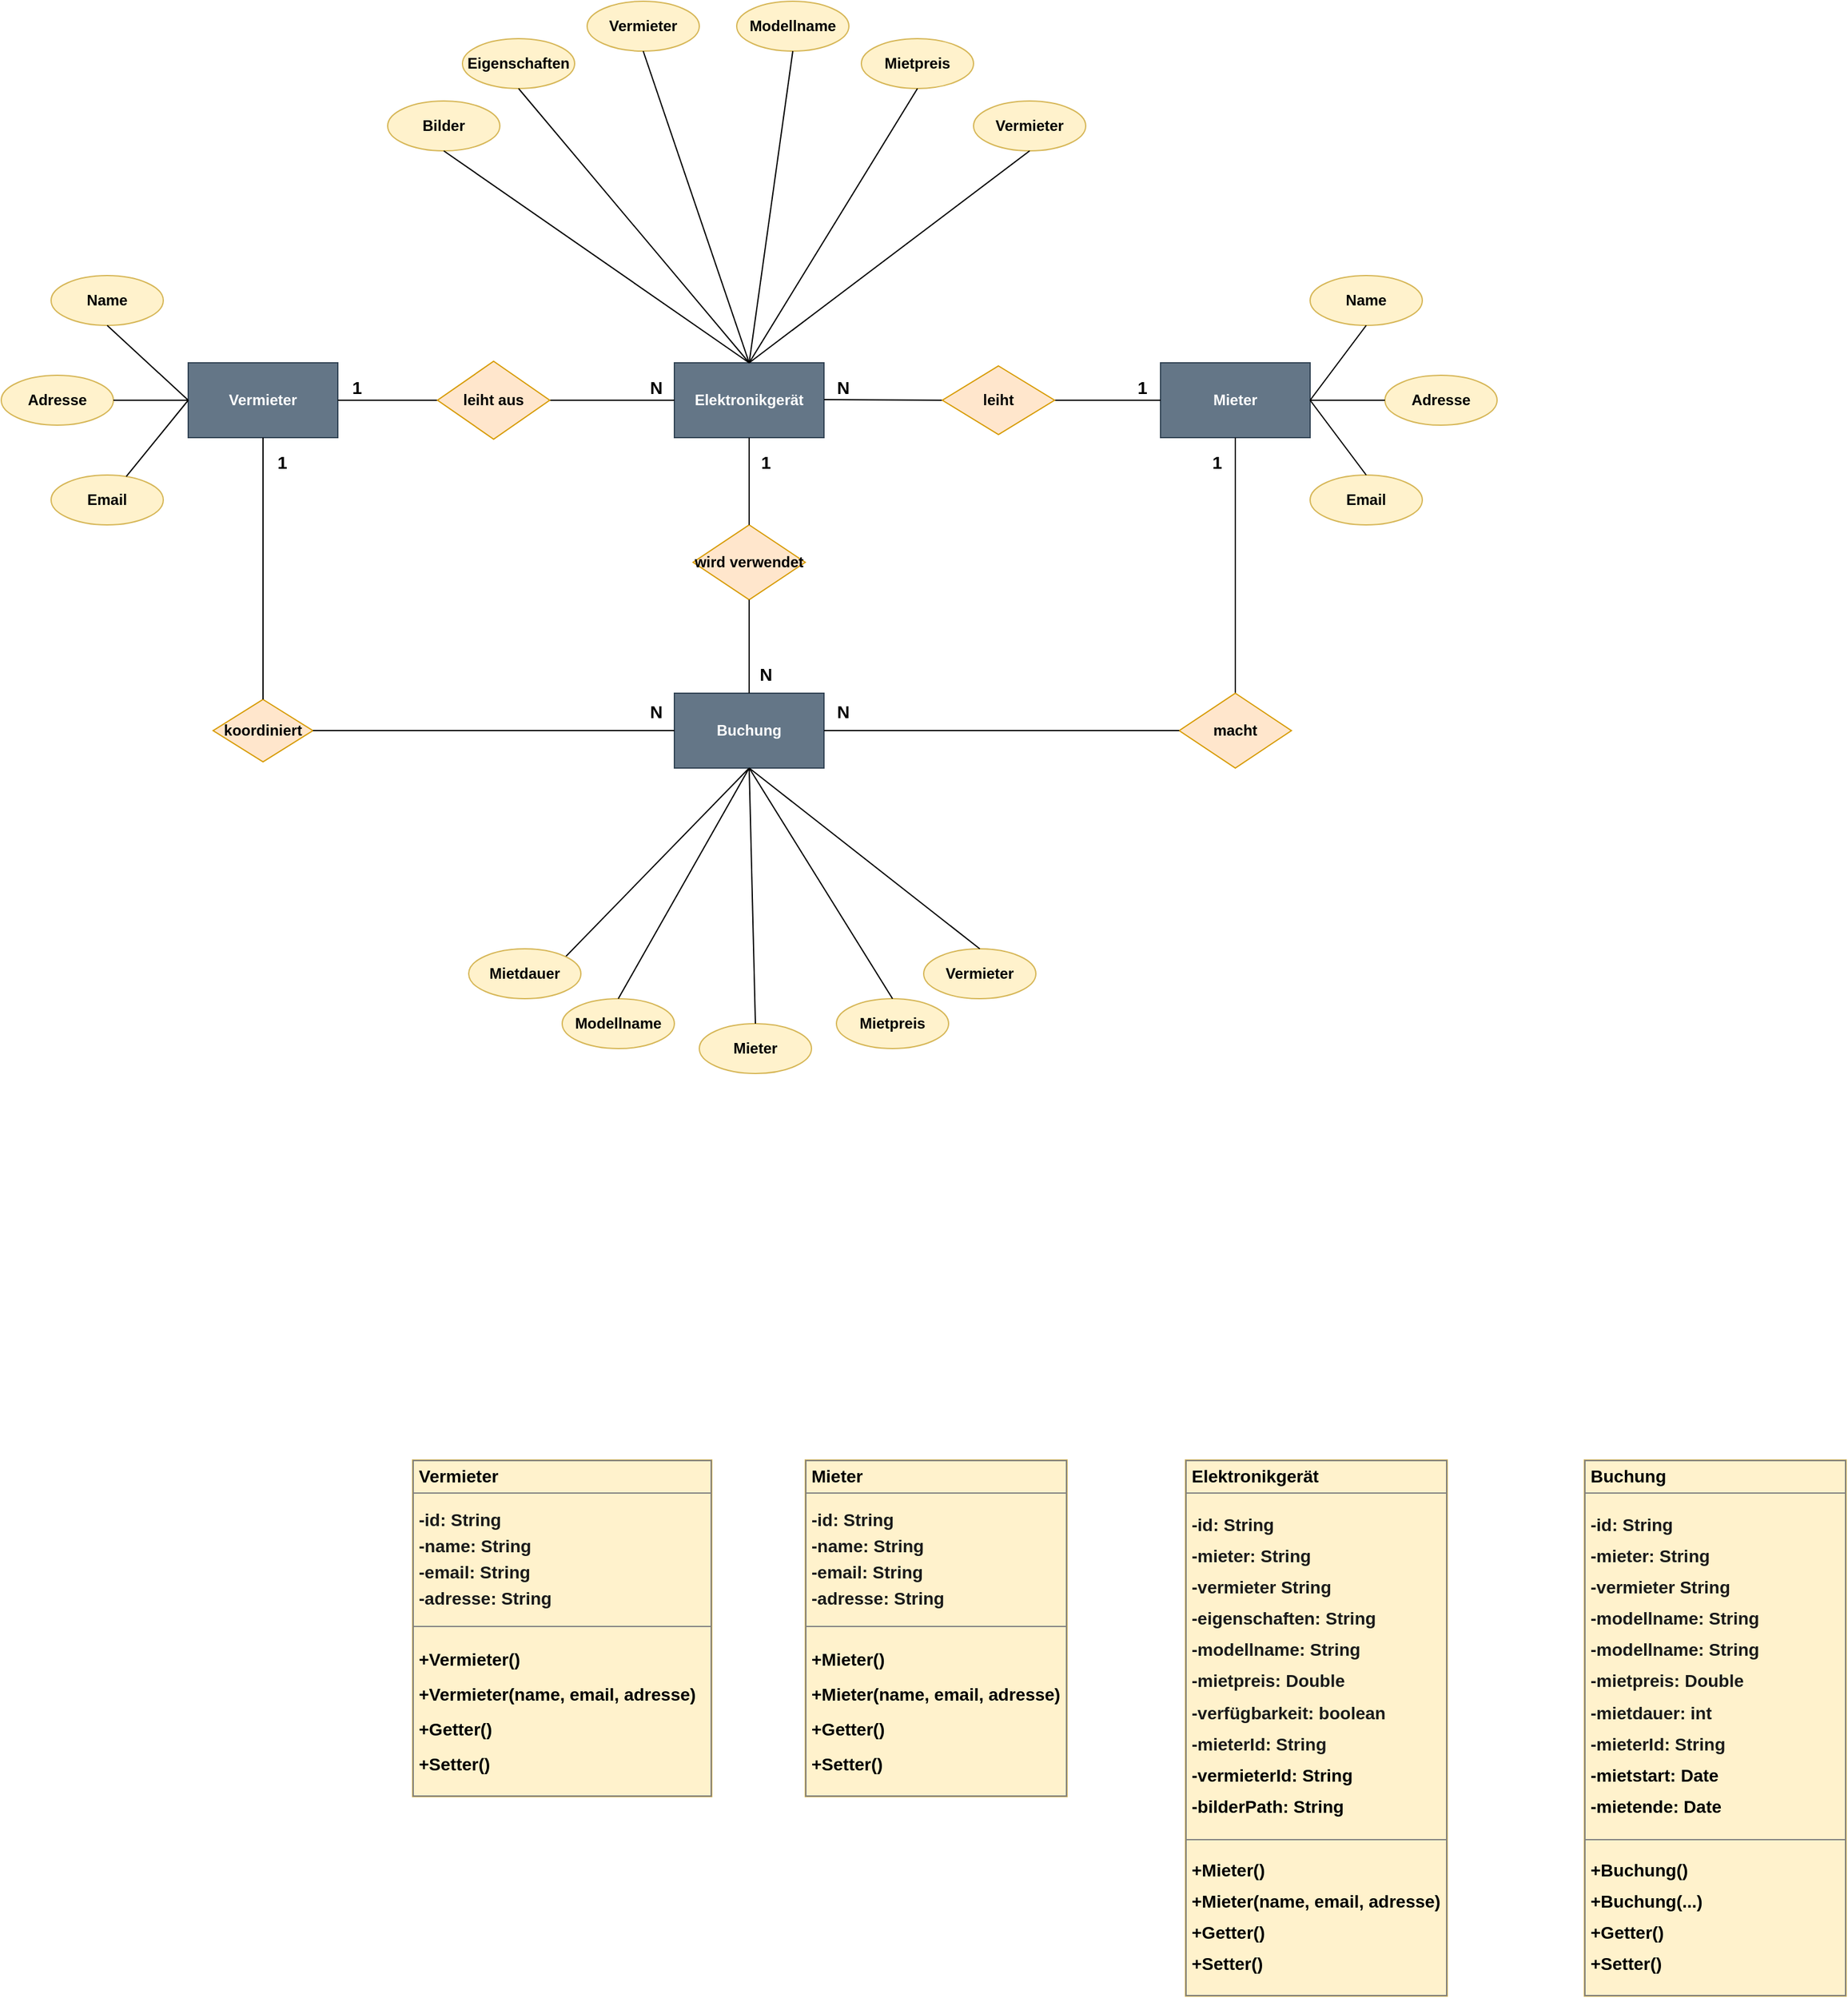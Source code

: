 <mxfile version="24.2.5" type="github">
  <diagram name="Seite-1" id="sf7AtgLrdprSRRGnxpYT">
    <mxGraphModel dx="2856" dy="878" grid="1" gridSize="10" guides="1" tooltips="1" connect="1" arrows="1" fold="1" page="1" pageScale="1" pageWidth="1169" pageHeight="827" background="#ffffff" math="0" shadow="0">
      <root>
        <mxCell id="0" />
        <mxCell id="1" parent="0" />
        <mxCell id="HqAzUA0z8fRsG4E1p8cJ-1" value="&lt;b&gt;Vermieter&lt;/b&gt;" style="rounded=0;whiteSpace=wrap;html=1;fillColor=#647687;strokeColor=#314354;fontColor=#ffffff;" parent="1" vertex="1">
          <mxGeometry x="-50" y="320" width="120" height="60" as="geometry" />
        </mxCell>
        <mxCell id="HqAzUA0z8fRsG4E1p8cJ-2" value="&lt;b&gt;Mieter&lt;/b&gt;" style="rounded=0;whiteSpace=wrap;html=1;fillColor=#647687;fontColor=#ffffff;strokeColor=#314354;" parent="1" vertex="1">
          <mxGeometry x="730" y="320" width="120" height="60" as="geometry" />
        </mxCell>
        <mxCell id="HqAzUA0z8fRsG4E1p8cJ-3" value="&lt;b&gt;Elektronikgerät&lt;/b&gt;" style="rounded=0;whiteSpace=wrap;html=1;fillColor=#647687;fontColor=#ffffff;strokeColor=#314354;" parent="1" vertex="1">
          <mxGeometry x="340" y="320" width="120" height="60" as="geometry" />
        </mxCell>
        <mxCell id="HqAzUA0z8fRsG4E1p8cJ-5" value="" style="endArrow=none;html=1;rounded=0;exitX=1;exitY=0.5;exitDx=0;exitDy=0;entryX=0;entryY=0.5;entryDx=0;entryDy=0;entryPerimeter=0;" parent="1" source="HqAzUA0z8fRsG4E1p8cJ-7" target="HqAzUA0z8fRsG4E1p8cJ-3" edge="1">
          <mxGeometry width="50" height="50" relative="1" as="geometry">
            <mxPoint x="350" y="400" as="sourcePoint" />
            <mxPoint x="400" y="350" as="targetPoint" />
          </mxGeometry>
        </mxCell>
        <mxCell id="HqAzUA0z8fRsG4E1p8cJ-6" value="" style="endArrow=none;html=1;rounded=0;exitX=1;exitY=0.5;exitDx=0;exitDy=0;entryX=0;entryY=0.5;entryDx=0;entryDy=0;" parent="1" source="HqAzUA0z8fRsG4E1p8cJ-9" target="HqAzUA0z8fRsG4E1p8cJ-2" edge="1">
          <mxGeometry width="50" height="50" relative="1" as="geometry">
            <mxPoint x="460" y="349.5" as="sourcePoint" />
            <mxPoint x="640" y="349.5" as="targetPoint" />
          </mxGeometry>
        </mxCell>
        <mxCell id="HqAzUA0z8fRsG4E1p8cJ-8" value="" style="endArrow=none;html=1;rounded=0;exitX=1;exitY=0.5;exitDx=0;exitDy=0;entryX=0;entryY=0.5;entryDx=0;entryDy=0;entryPerimeter=0;" parent="1" source="HqAzUA0z8fRsG4E1p8cJ-1" target="HqAzUA0z8fRsG4E1p8cJ-7" edge="1">
          <mxGeometry width="50" height="50" relative="1" as="geometry">
            <mxPoint x="160" y="350" as="sourcePoint" />
            <mxPoint x="340" y="350" as="targetPoint" />
          </mxGeometry>
        </mxCell>
        <mxCell id="HqAzUA0z8fRsG4E1p8cJ-7" value="&lt;b&gt;leiht aus&lt;/b&gt;" style="rhombus;whiteSpace=wrap;html=1;fillColor=#ffe6cc;strokeColor=#d79b00;" parent="1" vertex="1">
          <mxGeometry x="150" y="318.75" width="90" height="62.5" as="geometry" />
        </mxCell>
        <mxCell id="HqAzUA0z8fRsG4E1p8cJ-10" value="" style="endArrow=none;html=1;rounded=0;exitX=1;exitY=0.5;exitDx=0;exitDy=0;entryX=0;entryY=0.5;entryDx=0;entryDy=0;entryPerimeter=0;" parent="1" target="HqAzUA0z8fRsG4E1p8cJ-9" edge="1">
          <mxGeometry width="50" height="50" relative="1" as="geometry">
            <mxPoint x="460" y="349.5" as="sourcePoint" />
            <mxPoint x="640" y="349.5" as="targetPoint" />
          </mxGeometry>
        </mxCell>
        <mxCell id="HqAzUA0z8fRsG4E1p8cJ-9" value="&lt;b&gt;leiht&lt;/b&gt;" style="rhombus;whiteSpace=wrap;html=1;fillColor=#ffe6cc;strokeColor=#d79b00;" parent="1" vertex="1">
          <mxGeometry x="555" y="322.5" width="90" height="55" as="geometry" />
        </mxCell>
        <mxCell id="HqAzUA0z8fRsG4E1p8cJ-11" value="&lt;b&gt;Adresse&lt;/b&gt;" style="ellipse;whiteSpace=wrap;html=1;fillColor=#fff2cc;strokeColor=#d6b656;" parent="1" vertex="1">
          <mxGeometry x="-200" y="330" width="90" height="40" as="geometry" />
        </mxCell>
        <mxCell id="HqAzUA0z8fRsG4E1p8cJ-12" value="&lt;b&gt;Name&lt;/b&gt;" style="ellipse;whiteSpace=wrap;html=1;fillColor=#fff2cc;strokeColor=#d6b656;" parent="1" vertex="1">
          <mxGeometry x="-160" y="250" width="90" height="40" as="geometry" />
        </mxCell>
        <mxCell id="HqAzUA0z8fRsG4E1p8cJ-13" value="&lt;b&gt;Email&lt;/b&gt;" style="ellipse;whiteSpace=wrap;html=1;fillColor=#fff2cc;strokeColor=#d6b656;" parent="1" vertex="1">
          <mxGeometry x="-160" y="410" width="90" height="40" as="geometry" />
        </mxCell>
        <mxCell id="HqAzUA0z8fRsG4E1p8cJ-14" value="" style="endArrow=none;html=1;rounded=0;exitX=0.5;exitY=1;exitDx=0;exitDy=0;entryX=0;entryY=0.5;entryDx=0;entryDy=0;" parent="1" source="HqAzUA0z8fRsG4E1p8cJ-12" target="HqAzUA0z8fRsG4E1p8cJ-1" edge="1">
          <mxGeometry width="50" height="50" relative="1" as="geometry">
            <mxPoint x="-70" y="280" as="sourcePoint" />
            <mxPoint x="20" y="280" as="targetPoint" />
          </mxGeometry>
        </mxCell>
        <mxCell id="HqAzUA0z8fRsG4E1p8cJ-16" value="" style="endArrow=none;html=1;rounded=0;exitX=0;exitY=0.5;exitDx=0;exitDy=0;entryX=1;entryY=0.5;entryDx=0;entryDy=0;" parent="1" source="HqAzUA0z8fRsG4E1p8cJ-1" target="HqAzUA0z8fRsG4E1p8cJ-11" edge="1">
          <mxGeometry width="50" height="50" relative="1" as="geometry">
            <mxPoint x="-100" y="300" as="sourcePoint" />
            <mxPoint x="-40" y="360" as="targetPoint" />
          </mxGeometry>
        </mxCell>
        <mxCell id="HqAzUA0z8fRsG4E1p8cJ-17" value="" style="endArrow=none;html=1;rounded=0;exitX=0;exitY=0.5;exitDx=0;exitDy=0;" parent="1" source="HqAzUA0z8fRsG4E1p8cJ-1" target="HqAzUA0z8fRsG4E1p8cJ-13" edge="1">
          <mxGeometry width="50" height="50" relative="1" as="geometry">
            <mxPoint x="-40" y="360" as="sourcePoint" />
            <mxPoint x="-100" y="360" as="targetPoint" />
          </mxGeometry>
        </mxCell>
        <mxCell id="HqAzUA0z8fRsG4E1p8cJ-18" value="&lt;b&gt;Mietpreis&lt;/b&gt;" style="ellipse;whiteSpace=wrap;html=1;fillColor=#fff2cc;strokeColor=#d6b656;" parent="1" vertex="1">
          <mxGeometry x="490" y="60" width="90" height="40" as="geometry" />
        </mxCell>
        <mxCell id="HqAzUA0z8fRsG4E1p8cJ-19" value="" style="endArrow=none;html=1;rounded=0;exitX=0.5;exitY=0;exitDx=0;exitDy=0;entryX=0.5;entryY=1;entryDx=0;entryDy=0;" parent="1" source="HqAzUA0z8fRsG4E1p8cJ-3" target="HqAzUA0z8fRsG4E1p8cJ-18" edge="1">
          <mxGeometry width="50" height="50" relative="1" as="geometry">
            <mxPoint x="444" y="220" as="sourcePoint" />
            <mxPoint x="384" y="220" as="targetPoint" />
          </mxGeometry>
        </mxCell>
        <mxCell id="HqAzUA0z8fRsG4E1p8cJ-20" value="" style="endArrow=none;html=1;rounded=0;exitX=0.5;exitY=1;exitDx=0;exitDy=0;entryX=0.5;entryY=1;entryDx=0;entryDy=0;" parent="1" source="HqAzUA0z8fRsG4E1p8cJ-32" target="HqAzUA0z8fRsG4E1p8cJ-21" edge="1">
          <mxGeometry width="50" height="50" relative="1" as="geometry">
            <mxPoint x="470" y="280" as="sourcePoint" />
            <mxPoint x="530" y="130" as="targetPoint" />
          </mxGeometry>
        </mxCell>
        <mxCell id="HqAzUA0z8fRsG4E1p8cJ-21" value="&lt;b&gt;Mietdauer&lt;/b&gt;" style="ellipse;whiteSpace=wrap;html=1;fillColor=#fff2cc;strokeColor=#d6b656;" parent="1" vertex="1">
          <mxGeometry x="175" y="790" width="90" height="40" as="geometry" />
        </mxCell>
        <mxCell id="HqAzUA0z8fRsG4E1p8cJ-23" value="&lt;b&gt;Modellname&lt;/b&gt;" style="ellipse;whiteSpace=wrap;html=1;fillColor=#fff2cc;strokeColor=#d6b656;" parent="1" vertex="1">
          <mxGeometry x="390" y="30" width="90" height="40" as="geometry" />
        </mxCell>
        <mxCell id="HqAzUA0z8fRsG4E1p8cJ-24" value="&lt;b&gt;Vermieter&lt;/b&gt;" style="ellipse;whiteSpace=wrap;html=1;fillColor=#fff2cc;strokeColor=#d6b656;" parent="1" vertex="1">
          <mxGeometry x="270" y="30" width="90" height="40" as="geometry" />
        </mxCell>
        <mxCell id="HqAzUA0z8fRsG4E1p8cJ-25" value="&lt;b&gt;Vermieter&lt;/b&gt;" style="ellipse;whiteSpace=wrap;html=1;fillColor=#fff2cc;strokeColor=#d6b656;" parent="1" vertex="1">
          <mxGeometry x="580" y="110" width="90" height="40" as="geometry" />
        </mxCell>
        <mxCell id="HqAzUA0z8fRsG4E1p8cJ-26" value="" style="endArrow=none;html=1;rounded=0;entryX=0.5;entryY=1;entryDx=0;entryDy=0;exitX=0.5;exitY=0;exitDx=0;exitDy=0;" parent="1" source="HqAzUA0z8fRsG4E1p8cJ-3" target="HqAzUA0z8fRsG4E1p8cJ-23" edge="1">
          <mxGeometry width="50" height="50" relative="1" as="geometry">
            <mxPoint x="310" y="290" as="sourcePoint" />
            <mxPoint x="410" y="100" as="targetPoint" />
          </mxGeometry>
        </mxCell>
        <mxCell id="HqAzUA0z8fRsG4E1p8cJ-27" value="" style="endArrow=none;html=1;rounded=0;entryX=0.5;entryY=1;entryDx=0;entryDy=0;exitX=0.5;exitY=0;exitDx=0;exitDy=0;" parent="1" source="HqAzUA0z8fRsG4E1p8cJ-3" target="HqAzUA0z8fRsG4E1p8cJ-24" edge="1">
          <mxGeometry width="50" height="50" relative="1" as="geometry">
            <mxPoint x="410" y="330" as="sourcePoint" />
            <mxPoint x="320" y="130" as="targetPoint" />
          </mxGeometry>
        </mxCell>
        <mxCell id="HqAzUA0z8fRsG4E1p8cJ-28" value="" style="endArrow=none;html=1;rounded=0;exitX=0.5;exitY=0;exitDx=0;exitDy=0;entryX=0.5;entryY=1;entryDx=0;entryDy=0;" parent="1" source="HqAzUA0z8fRsG4E1p8cJ-3" target="HqAzUA0z8fRsG4E1p8cJ-25" edge="1">
          <mxGeometry width="50" height="50" relative="1" as="geometry">
            <mxPoint x="410" y="330" as="sourcePoint" />
            <mxPoint x="495" y="130" as="targetPoint" />
          </mxGeometry>
        </mxCell>
        <mxCell id="HqAzUA0z8fRsG4E1p8cJ-30" value="&lt;b&gt;Eigenschaften&lt;/b&gt;" style="ellipse;whiteSpace=wrap;html=1;fillColor=#fff2cc;strokeColor=#d6b656;" parent="1" vertex="1">
          <mxGeometry x="170" y="60" width="90" height="40" as="geometry" />
        </mxCell>
        <mxCell id="HqAzUA0z8fRsG4E1p8cJ-31" value="" style="endArrow=none;html=1;rounded=0;entryX=0.5;entryY=1;entryDx=0;entryDy=0;" parent="1" target="HqAzUA0z8fRsG4E1p8cJ-30" edge="1">
          <mxGeometry width="50" height="50" relative="1" as="geometry">
            <mxPoint x="400" y="320" as="sourcePoint" />
            <mxPoint x="255" y="130" as="targetPoint" />
          </mxGeometry>
        </mxCell>
        <mxCell id="HqAzUA0z8fRsG4E1p8cJ-32" value="&lt;b&gt;Buchung&lt;/b&gt;" style="rounded=0;whiteSpace=wrap;html=1;fillColor=#647687;strokeColor=#314354;fontColor=#ffffff;" parent="1" vertex="1">
          <mxGeometry x="340" y="585" width="120" height="60" as="geometry" />
        </mxCell>
        <mxCell id="HqAzUA0z8fRsG4E1p8cJ-33" value="&lt;b&gt;koordiniert&lt;/b&gt;" style="rhombus;whiteSpace=wrap;html=1;fillColor=#ffe6cc;strokeColor=#d79b00;" parent="1" vertex="1">
          <mxGeometry x="-30" y="590" width="80" height="50" as="geometry" />
        </mxCell>
        <mxCell id="HqAzUA0z8fRsG4E1p8cJ-34" value="&lt;b&gt;wird verwendet&lt;/b&gt;" style="rhombus;whiteSpace=wrap;html=1;fillColor=#ffe6cc;strokeColor=#d79b00;" parent="1" vertex="1">
          <mxGeometry x="355" y="450" width="90" height="60" as="geometry" />
        </mxCell>
        <mxCell id="HqAzUA0z8fRsG4E1p8cJ-35" value="" style="endArrow=none;html=1;rounded=0;entryX=0.5;entryY=1;entryDx=0;entryDy=0;exitX=0.5;exitY=0;exitDx=0;exitDy=0;" parent="1" source="HqAzUA0z8fRsG4E1p8cJ-34" target="HqAzUA0z8fRsG4E1p8cJ-3" edge="1">
          <mxGeometry width="50" height="50" relative="1" as="geometry">
            <mxPoint x="400" y="490" as="sourcePoint" />
            <mxPoint x="450" y="400" as="targetPoint" />
          </mxGeometry>
        </mxCell>
        <mxCell id="HqAzUA0z8fRsG4E1p8cJ-36" value="" style="endArrow=none;html=1;rounded=0;entryX=0.5;entryY=1;entryDx=0;entryDy=0;exitX=0.5;exitY=0;exitDx=0;exitDy=0;" parent="1" source="HqAzUA0z8fRsG4E1p8cJ-32" target="HqAzUA0z8fRsG4E1p8cJ-34" edge="1">
          <mxGeometry width="50" height="50" relative="1" as="geometry">
            <mxPoint x="399.5" y="580" as="sourcePoint" />
            <mxPoint x="399.5" y="500" as="targetPoint" />
          </mxGeometry>
        </mxCell>
        <mxCell id="HqAzUA0z8fRsG4E1p8cJ-37" value="" style="endArrow=none;html=1;rounded=0;entryX=0.5;entryY=1;entryDx=0;entryDy=0;exitX=0.5;exitY=0;exitDx=0;exitDy=0;" parent="1" source="HqAzUA0z8fRsG4E1p8cJ-33" target="HqAzUA0z8fRsG4E1p8cJ-1" edge="1">
          <mxGeometry width="50" height="50" relative="1" as="geometry">
            <mxPoint x="9.5" y="515" as="sourcePoint" />
            <mxPoint x="9.5" y="445" as="targetPoint" />
          </mxGeometry>
        </mxCell>
        <mxCell id="HqAzUA0z8fRsG4E1p8cJ-38" value="" style="endArrow=none;html=1;rounded=0;exitX=1;exitY=0.5;exitDx=0;exitDy=0;entryX=0;entryY=0.5;entryDx=0;entryDy=0;" parent="1" source="HqAzUA0z8fRsG4E1p8cJ-33" target="HqAzUA0z8fRsG4E1p8cJ-32" edge="1">
          <mxGeometry width="50" height="50" relative="1" as="geometry">
            <mxPoint x="90" y="614.5" as="sourcePoint" />
            <mxPoint x="180" y="615.5" as="targetPoint" />
          </mxGeometry>
        </mxCell>
        <mxCell id="HqAzUA0z8fRsG4E1p8cJ-39" value="" style="endArrow=none;html=1;rounded=0;entryX=0.5;entryY=1;entryDx=0;entryDy=0;exitX=0.5;exitY=0;exitDx=0;exitDy=0;" parent="1" source="HqAzUA0z8fRsG4E1p8cJ-40" target="HqAzUA0z8fRsG4E1p8cJ-2" edge="1">
          <mxGeometry width="50" height="50" relative="1" as="geometry">
            <mxPoint x="670" y="452.5" as="sourcePoint" />
            <mxPoint x="670" y="382.5" as="targetPoint" />
          </mxGeometry>
        </mxCell>
        <mxCell id="HqAzUA0z8fRsG4E1p8cJ-40" value="&lt;b&gt;macht&lt;/b&gt;" style="rhombus;whiteSpace=wrap;html=1;fillColor=#ffe6cc;strokeColor=#d79b00;" parent="1" vertex="1">
          <mxGeometry x="745" y="585" width="90" height="60" as="geometry" />
        </mxCell>
        <mxCell id="HqAzUA0z8fRsG4E1p8cJ-42" value="" style="endArrow=none;html=1;rounded=0;exitX=1;exitY=0.5;exitDx=0;exitDy=0;entryX=0;entryY=0.5;entryDx=0;entryDy=0;" parent="1" source="HqAzUA0z8fRsG4E1p8cJ-32" target="HqAzUA0z8fRsG4E1p8cJ-40" edge="1">
          <mxGeometry width="50" height="50" relative="1" as="geometry">
            <mxPoint x="60" y="625" as="sourcePoint" />
            <mxPoint x="350" y="625" as="targetPoint" />
          </mxGeometry>
        </mxCell>
        <mxCell id="HqAzUA0z8fRsG4E1p8cJ-43" value="&lt;b&gt;Bilder&lt;/b&gt;" style="ellipse;whiteSpace=wrap;html=1;fillColor=#fff2cc;strokeColor=#d6b656;" parent="1" vertex="1">
          <mxGeometry x="110" y="110" width="90" height="40" as="geometry" />
        </mxCell>
        <mxCell id="HqAzUA0z8fRsG4E1p8cJ-44" value="" style="endArrow=none;html=1;rounded=0;entryX=0.5;entryY=1;entryDx=0;entryDy=0;exitX=0.5;exitY=0;exitDx=0;exitDy=0;" parent="1" source="HqAzUA0z8fRsG4E1p8cJ-3" target="HqAzUA0z8fRsG4E1p8cJ-43" edge="1">
          <mxGeometry width="50" height="50" relative="1" as="geometry">
            <mxPoint x="410" y="330" as="sourcePoint" />
            <mxPoint x="195" y="130" as="targetPoint" />
          </mxGeometry>
        </mxCell>
        <mxCell id="HqAzUA0z8fRsG4E1p8cJ-45" value="&lt;b&gt;Mieter&lt;/b&gt;" style="ellipse;whiteSpace=wrap;html=1;fillColor=#fff2cc;strokeColor=#d6b656;" parent="1" vertex="1">
          <mxGeometry x="360" y="850" width="90" height="40" as="geometry" />
        </mxCell>
        <mxCell id="HqAzUA0z8fRsG4E1p8cJ-46" value="" style="endArrow=none;html=1;rounded=0;entryX=0.5;entryY=1;entryDx=0;entryDy=0;exitX=0.5;exitY=0;exitDx=0;exitDy=0;" parent="1" source="HqAzUA0z8fRsG4E1p8cJ-45" target="HqAzUA0z8fRsG4E1p8cJ-32" edge="1">
          <mxGeometry width="50" height="50" relative="1" as="geometry">
            <mxPoint x="438" y="930" as="sourcePoint" />
            <mxPoint x="413" y="690" as="targetPoint" />
          </mxGeometry>
        </mxCell>
        <mxCell id="HqAzUA0z8fRsG4E1p8cJ-47" value="&lt;b&gt;Vermieter&lt;/b&gt;" style="ellipse;whiteSpace=wrap;html=1;fillColor=#fff2cc;strokeColor=#d6b656;" parent="1" vertex="1">
          <mxGeometry x="540" y="790" width="90" height="40" as="geometry" />
        </mxCell>
        <mxCell id="HqAzUA0z8fRsG4E1p8cJ-48" value="" style="endArrow=none;html=1;rounded=0;entryX=0.5;entryY=1;entryDx=0;entryDy=0;exitX=0.5;exitY=0;exitDx=0;exitDy=0;" parent="1" source="HqAzUA0z8fRsG4E1p8cJ-47" target="HqAzUA0z8fRsG4E1p8cJ-32" edge="1">
          <mxGeometry width="50" height="50" relative="1" as="geometry">
            <mxPoint x="410" y="840" as="sourcePoint" />
            <mxPoint x="410" y="655" as="targetPoint" />
          </mxGeometry>
        </mxCell>
        <mxCell id="HqAzUA0z8fRsG4E1p8cJ-49" value="&lt;b&gt;Modellname&lt;/b&gt;" style="ellipse;whiteSpace=wrap;html=1;fillColor=#fff2cc;strokeColor=#d6b656;" parent="1" vertex="1">
          <mxGeometry x="250" y="830" width="90" height="40" as="geometry" />
        </mxCell>
        <mxCell id="HqAzUA0z8fRsG4E1p8cJ-50" value="" style="endArrow=none;html=1;rounded=0;entryX=0.5;entryY=1;entryDx=0;entryDy=0;exitX=0.5;exitY=0;exitDx=0;exitDy=0;" parent="1" source="HqAzUA0z8fRsG4E1p8cJ-49" target="HqAzUA0z8fRsG4E1p8cJ-32" edge="1">
          <mxGeometry width="50" height="50" relative="1" as="geometry">
            <mxPoint x="360" y="840" as="sourcePoint" />
            <mxPoint x="360" y="655" as="targetPoint" />
          </mxGeometry>
        </mxCell>
        <mxCell id="HqAzUA0z8fRsG4E1p8cJ-51" value="&lt;b&gt;Mietpreis&lt;/b&gt;" style="ellipse;whiteSpace=wrap;html=1;fillColor=#fff2cc;strokeColor=#d6b656;" parent="1" vertex="1">
          <mxGeometry x="470" y="830" width="90" height="40" as="geometry" />
        </mxCell>
        <mxCell id="HqAzUA0z8fRsG4E1p8cJ-52" value="" style="endArrow=none;html=1;rounded=0;entryX=0.5;entryY=1;entryDx=0;entryDy=0;exitX=0.5;exitY=0;exitDx=0;exitDy=0;" parent="1" source="HqAzUA0z8fRsG4E1p8cJ-51" target="HqAzUA0z8fRsG4E1p8cJ-32" edge="1">
          <mxGeometry width="50" height="50" relative="1" as="geometry">
            <mxPoint x="415" y="860" as="sourcePoint" />
            <mxPoint x="410" y="655" as="targetPoint" />
          </mxGeometry>
        </mxCell>
        <mxCell id="HqAzUA0z8fRsG4E1p8cJ-54" value="&lt;b&gt;Name&lt;/b&gt;" style="ellipse;whiteSpace=wrap;html=1;fillColor=#fff2cc;strokeColor=#d6b656;" parent="1" vertex="1">
          <mxGeometry x="850" y="250" width="90" height="40" as="geometry" />
        </mxCell>
        <mxCell id="HqAzUA0z8fRsG4E1p8cJ-55" value="&lt;b&gt;Adresse&lt;/b&gt;" style="ellipse;whiteSpace=wrap;html=1;fillColor=#fff2cc;strokeColor=#d6b656;" parent="1" vertex="1">
          <mxGeometry x="910" y="330" width="90" height="40" as="geometry" />
        </mxCell>
        <mxCell id="HqAzUA0z8fRsG4E1p8cJ-56" value="&lt;b&gt;Email&lt;/b&gt;" style="ellipse;whiteSpace=wrap;html=1;fillColor=#fff2cc;strokeColor=#d6b656;" parent="1" vertex="1">
          <mxGeometry x="850" y="410" width="90" height="40" as="geometry" />
        </mxCell>
        <mxCell id="HqAzUA0z8fRsG4E1p8cJ-57" value="" style="endArrow=none;html=1;rounded=0;exitX=1;exitY=0.5;exitDx=0;exitDy=0;entryX=0;entryY=0.5;entryDx=0;entryDy=0;" parent="1" source="HqAzUA0z8fRsG4E1p8cJ-2" target="HqAzUA0z8fRsG4E1p8cJ-55" edge="1">
          <mxGeometry width="50" height="50" relative="1" as="geometry">
            <mxPoint x="890" y="330" as="sourcePoint" />
            <mxPoint x="900" y="380" as="targetPoint" />
          </mxGeometry>
        </mxCell>
        <mxCell id="HqAzUA0z8fRsG4E1p8cJ-58" value="" style="endArrow=none;html=1;rounded=0;exitX=1;exitY=0.5;exitDx=0;exitDy=0;entryX=0.5;entryY=1;entryDx=0;entryDy=0;" parent="1" source="HqAzUA0z8fRsG4E1p8cJ-2" target="HqAzUA0z8fRsG4E1p8cJ-54" edge="1">
          <mxGeometry width="50" height="50" relative="1" as="geometry">
            <mxPoint x="860" y="360" as="sourcePoint" />
            <mxPoint x="920" y="360" as="targetPoint" />
          </mxGeometry>
        </mxCell>
        <mxCell id="HqAzUA0z8fRsG4E1p8cJ-59" value="" style="endArrow=none;html=1;rounded=0;exitX=1;exitY=0.5;exitDx=0;exitDy=0;entryX=0.5;entryY=0;entryDx=0;entryDy=0;" parent="1" source="HqAzUA0z8fRsG4E1p8cJ-2" target="HqAzUA0z8fRsG4E1p8cJ-56" edge="1">
          <mxGeometry width="50" height="50" relative="1" as="geometry">
            <mxPoint x="860" y="360" as="sourcePoint" />
            <mxPoint x="920" y="360" as="targetPoint" />
          </mxGeometry>
        </mxCell>
        <mxCell id="HqAzUA0z8fRsG4E1p8cJ-60" value="&lt;p style=&quot;line-height: 140%;&quot;&gt;&lt;font style=&quot;font-size: 14px;&quot;&gt;&lt;b&gt;1&lt;/b&gt;&lt;/font&gt;&lt;/p&gt;" style="text;html=1;align=center;verticalAlign=middle;resizable=0;points=[];autosize=1;strokeColor=none;fillColor=none;glass=0;shadow=0;" parent="1" vertex="1">
          <mxGeometry x="70" y="310" width="30" height="60" as="geometry" />
        </mxCell>
        <mxCell id="HqAzUA0z8fRsG4E1p8cJ-61" value="&lt;p style=&quot;line-height: 140%;&quot;&gt;&lt;font style=&quot;font-size: 14px;&quot;&gt;&lt;b&gt;1&lt;/b&gt;&lt;/font&gt;&lt;/p&gt;" style="text;html=1;align=center;verticalAlign=middle;resizable=0;points=[];autosize=1;strokeColor=none;fillColor=none;glass=0;shadow=0;" parent="1" vertex="1">
          <mxGeometry x="700" y="310" width="30" height="60" as="geometry" />
        </mxCell>
        <mxCell id="HqAzUA0z8fRsG4E1p8cJ-62" value="&lt;p style=&quot;line-height: 140%;&quot;&gt;&lt;font style=&quot;font-size: 14px;&quot;&gt;&lt;b&gt;1&lt;/b&gt;&lt;/font&gt;&lt;/p&gt;" style="text;html=1;align=center;verticalAlign=middle;resizable=0;points=[];autosize=1;strokeColor=none;fillColor=none;glass=0;shadow=0;" parent="1" vertex="1">
          <mxGeometry x="760" y="370" width="30" height="60" as="geometry" />
        </mxCell>
        <mxCell id="HqAzUA0z8fRsG4E1p8cJ-63" value="&lt;p style=&quot;line-height: 140%;&quot;&gt;&lt;font style=&quot;font-size: 14px;&quot;&gt;&lt;b&gt;N&lt;/b&gt;&lt;/font&gt;&lt;/p&gt;" style="text;html=1;align=center;verticalAlign=middle;resizable=0;points=[];autosize=1;strokeColor=none;fillColor=none;glass=0;shadow=0;" parent="1" vertex="1">
          <mxGeometry x="310" y="310" width="30" height="60" as="geometry" />
        </mxCell>
        <mxCell id="HqAzUA0z8fRsG4E1p8cJ-64" value="&lt;p style=&quot;line-height: 140%;&quot;&gt;&lt;font style=&quot;font-size: 14px;&quot;&gt;&lt;b&gt;N&lt;/b&gt;&lt;/font&gt;&lt;/p&gt;" style="text;html=1;align=center;verticalAlign=middle;resizable=0;points=[];autosize=1;strokeColor=none;fillColor=none;glass=0;shadow=0;" parent="1" vertex="1">
          <mxGeometry x="460" y="310" width="30" height="60" as="geometry" />
        </mxCell>
        <mxCell id="HqAzUA0z8fRsG4E1p8cJ-65" value="&lt;p style=&quot;line-height: 140%;&quot;&gt;&lt;font style=&quot;font-size: 14px;&quot;&gt;&lt;b&gt;N&lt;/b&gt;&lt;/font&gt;&lt;/p&gt;" style="text;html=1;align=center;verticalAlign=middle;resizable=0;points=[];autosize=1;strokeColor=none;fillColor=none;glass=0;shadow=0;" parent="1" vertex="1">
          <mxGeometry x="460" y="570" width="30" height="60" as="geometry" />
        </mxCell>
        <mxCell id="HqAzUA0z8fRsG4E1p8cJ-66" value="&lt;p style=&quot;line-height: 140%;&quot;&gt;&lt;font style=&quot;font-size: 14px;&quot;&gt;&lt;b&gt;1&lt;/b&gt;&lt;/font&gt;&lt;/p&gt;" style="text;html=1;align=center;verticalAlign=middle;resizable=0;points=[];autosize=1;strokeColor=none;fillColor=none;glass=0;shadow=0;" parent="1" vertex="1">
          <mxGeometry x="10" y="370" width="30" height="60" as="geometry" />
        </mxCell>
        <mxCell id="HqAzUA0z8fRsG4E1p8cJ-67" value="&lt;p style=&quot;line-height: 140%;&quot;&gt;&lt;font style=&quot;font-size: 14px;&quot;&gt;&lt;b&gt;N&lt;/b&gt;&lt;/font&gt;&lt;/p&gt;" style="text;html=1;align=center;verticalAlign=middle;resizable=0;points=[];autosize=1;strokeColor=none;fillColor=none;glass=0;shadow=0;" parent="1" vertex="1">
          <mxGeometry x="310" y="570" width="30" height="60" as="geometry" />
        </mxCell>
        <mxCell id="HqAzUA0z8fRsG4E1p8cJ-68" value="&lt;p style=&quot;line-height: 140%;&quot;&gt;&lt;font style=&quot;font-size: 14px;&quot;&gt;&lt;b&gt;1&lt;/b&gt;&lt;/font&gt;&lt;/p&gt;" style="text;html=1;align=center;verticalAlign=middle;resizable=0;points=[];autosize=1;strokeColor=none;fillColor=none;glass=0;shadow=0;" parent="1" vertex="1">
          <mxGeometry x="398" y="370" width="30" height="60" as="geometry" />
        </mxCell>
        <mxCell id="HqAzUA0z8fRsG4E1p8cJ-69" value="&lt;p style=&quot;line-height: 140%;&quot;&gt;&lt;font style=&quot;font-size: 14px;&quot;&gt;&lt;b&gt;N&lt;/b&gt;&lt;/font&gt;&lt;/p&gt;" style="text;html=1;align=center;verticalAlign=middle;resizable=0;points=[];autosize=1;strokeColor=none;fillColor=none;glass=0;shadow=0;" parent="1" vertex="1">
          <mxGeometry x="398" y="540" width="30" height="60" as="geometry" />
        </mxCell>
        <mxCell id="7fABNbzlz98dSz82MFNI-1" value="&lt;table align=&quot;left&quot; border=&quot;1&quot; width=&quot;100%&quot; height=&quot;100%&quot; cellpadding=&quot;4&quot; style=&quot;width: 100%; height: 100%; border-collapse: collapse; font-size: 14px;&quot;&gt;&lt;tbody&gt;&lt;tr&gt;&lt;th&gt;&lt;font style=&quot;font-size: 14px;&quot;&gt;&lt;strong style=&quot;background-color: transparent;&quot;&gt;Mieter&lt;/strong&gt;&lt;br&gt;&lt;/font&gt;&lt;/th&gt;&lt;/tr&gt;&lt;tr style=&quot;&quot;&gt;&lt;td&gt;&lt;p style=&quot;text-align: justify; line-height: 50%;&quot;&gt;&lt;strong style=&quot;color: rgb(26, 26, 26); background-color: transparent;&quot;&gt;&lt;font style=&quot;font-size: 14px;&quot;&gt;-id: String&lt;/font&gt;&lt;/strong&gt;&lt;/p&gt;&lt;p style=&quot;text-align: justify; line-height: 50%;&quot;&gt;&lt;strong style=&quot;color: rgb(26, 26, 26); background-color: transparent;&quot;&gt;&lt;font style=&quot;font-size: 14px;&quot;&gt;-name: String&lt;/font&gt;&lt;/strong&gt;&lt;/p&gt;&lt;p style=&quot;text-align: justify; line-height: 50%;&quot;&gt;&lt;strong style=&quot;color: rgb(26, 26, 26); background-color: transparent;&quot;&gt;&lt;font style=&quot;font-size: 14px;&quot;&gt;-email: String&lt;/font&gt;&lt;/strong&gt;&lt;/p&gt;&lt;p style=&quot;text-align: justify; line-height: 50%;&quot;&gt;&lt;strong style=&quot;background-color: transparent; color: rgb(26, 26, 26);&quot;&gt;&lt;font style=&quot;font-size: 14px;&quot;&gt;-adresse: String&lt;/font&gt;&lt;/strong&gt;&lt;/p&gt;&lt;/td&gt;&lt;/tr&gt;&lt;tr&gt;&lt;td&gt;&lt;p style=&quot;line-height: 100%;&quot;&gt;&lt;strong style=&quot;background-color: transparent;&quot;&gt;&lt;font style=&quot;font-size: 14px;&quot;&gt;+Mieter()&lt;/font&gt;&lt;/strong&gt;&lt;/p&gt;&lt;p style=&quot;line-height: 100%;&quot;&gt;&lt;strong style=&quot;background-color: transparent;&quot;&gt;&lt;font style=&quot;font-size: 14px;&quot;&gt;+Mieter(name, email, adresse)&lt;/font&gt;&lt;/strong&gt;&lt;/p&gt;&lt;p style=&quot;line-height: 100%;&quot;&gt;&lt;strong style=&quot;background-color: transparent;&quot;&gt;&lt;font style=&quot;font-size: 14px;&quot;&gt;+Getter()&lt;/font&gt;&lt;/strong&gt;&lt;/p&gt;&lt;p style=&quot;line-height: 100%;&quot;&gt;&lt;strong style=&quot;background-color: transparent;&quot;&gt;&lt;font style=&quot;font-size: 14px;&quot;&gt;+Setter()&lt;/font&gt;&lt;/strong&gt;&lt;/p&gt;&lt;/td&gt;&lt;/tr&gt;&lt;/tbody&gt;&lt;/table&gt;" style="text;html=1;whiteSpace=wrap;strokeColor=#d6b656;fillColor=#fff2cc;overflow=fill;align=left;spacing=0;" vertex="1" parent="1">
          <mxGeometry x="445" y="1200" width="210" height="270" as="geometry" />
        </mxCell>
        <mxCell id="7fABNbzlz98dSz82MFNI-2" value="&lt;table align=&quot;left&quot; border=&quot;1&quot; width=&quot;100%&quot; height=&quot;100%&quot; cellpadding=&quot;4&quot; style=&quot;width: 100%; height: 100%; border-collapse: collapse; font-size: 14px;&quot;&gt;&lt;tbody&gt;&lt;tr&gt;&lt;th&gt;&lt;font style=&quot;font-size: 14px;&quot;&gt;&lt;strong&gt;Elektronikgerät&lt;/strong&gt;&lt;br&gt;&lt;/font&gt;&lt;/th&gt;&lt;/tr&gt;&lt;tr style=&quot;&quot;&gt;&lt;td&gt;&lt;p style=&quot;line-height: 80%;&quot;&gt;&lt;strong style=&quot;background-color: transparent; color: rgb(26, 26, 26);&quot;&gt;-id: String&lt;/strong&gt;&lt;/p&gt;&lt;p style=&quot;line-height: 80%;&quot;&gt;&lt;strong style=&quot;background-color: transparent; color: rgb(26, 26, 26);&quot;&gt;-mieter: String&lt;/strong&gt;&lt;/p&gt;&lt;p style=&quot;line-height: 80%;&quot;&gt;&lt;strong style=&quot;background-color: transparent; color: rgb(26, 26, 26);&quot;&gt;-vermieter String&lt;/strong&gt;&lt;/p&gt;&lt;p style=&quot;line-height: 80%;&quot;&gt;&lt;strong style=&quot;background-color: transparent; color: rgb(26, 26, 26);&quot;&gt;-eigenschaften: String&lt;/strong&gt;&lt;/p&gt;&lt;p style=&quot;line-height: 80%;&quot;&gt;&lt;strong style=&quot;background-color: transparent; color: rgb(26, 26, 26);&quot;&gt;-modellname: String&lt;/strong&gt;&lt;/p&gt;&lt;p style=&quot;line-height: 80%;&quot;&gt;&lt;strong style=&quot;background-color: transparent; color: rgb(26, 26, 26);&quot;&gt;-mietpreis: Double&lt;/strong&gt;&lt;/p&gt;&lt;p style=&quot;line-height: 80%;&quot;&gt;&lt;strong style=&quot;background-color: transparent; color: rgb(26, 26, 26);&quot;&gt;-verfügbarkeit: boolean&lt;/strong&gt;&lt;/p&gt;&lt;p style=&quot;line-height: 80%;&quot;&gt;&lt;strong style=&quot;background-color: transparent; color: rgb(26, 26, 26);&quot;&gt;-mieterId: String &lt;/strong&gt;&lt;/p&gt;&lt;p style=&quot;line-height: 80%;&quot;&gt;&lt;strong&gt;-vermieterId: String&lt;/strong&gt;&lt;/p&gt;&lt;p style=&quot;line-height: 80%;&quot;&gt;&lt;strong&gt;-bilderPath: String&lt;/strong&gt;&lt;/p&gt;&lt;/td&gt;&lt;/tr&gt;&lt;tr&gt;&lt;td&gt;&lt;p style=&quot;line-height: 80%;&quot;&gt;&lt;strong style=&quot;background-color: transparent;&quot;&gt;+Mieter()&lt;/strong&gt;&lt;/p&gt;&lt;p style=&quot;line-height: 80%;&quot;&gt;&lt;strong style=&quot;background-color: transparent;&quot;&gt;+Mieter(name, email, adresse)&lt;/strong&gt;&lt;/p&gt;&lt;p style=&quot;line-height: 80%;&quot;&gt;&lt;strong style=&quot;background-color: transparent;&quot;&gt;+Getter()&lt;/strong&gt;&lt;/p&gt;&lt;p style=&quot;line-height: 80%;&quot;&gt;&lt;strong style=&quot;background-color: transparent;&quot;&gt;+Setter()&lt;/strong&gt;&lt;/p&gt;&lt;/td&gt;&lt;/tr&gt;&lt;/tbody&gt;&lt;/table&gt;" style="text;html=1;whiteSpace=wrap;strokeColor=#d6b656;fillColor=#fff2cc;overflow=fill;align=left;spacing=0;" vertex="1" parent="1">
          <mxGeometry x="750" y="1200" width="210" height="430" as="geometry" />
        </mxCell>
        <mxCell id="7fABNbzlz98dSz82MFNI-3" value="&lt;table align=&quot;left&quot; border=&quot;1&quot; width=&quot;100%&quot; height=&quot;100%&quot; cellpadding=&quot;4&quot; style=&quot;width: 100%; height: 100%; border-collapse: collapse; font-size: 14px;&quot;&gt;&lt;tbody&gt;&lt;tr&gt;&lt;th&gt;&lt;font style=&quot;font-size: 14px;&quot;&gt;&lt;strong style=&quot;background-color: transparent;&quot;&gt;Vermieter&lt;/strong&gt;&lt;br&gt;&lt;/font&gt;&lt;/th&gt;&lt;/tr&gt;&lt;tr style=&quot;&quot;&gt;&lt;td&gt;&lt;p style=&quot;text-align: justify; line-height: 50%;&quot;&gt;&lt;strong style=&quot;color: rgb(26, 26, 26); background-color: transparent;&quot;&gt;&lt;font style=&quot;font-size: 14px;&quot;&gt;-id: String&lt;/font&gt;&lt;/strong&gt;&lt;/p&gt;&lt;p style=&quot;text-align: justify; line-height: 50%;&quot;&gt;&lt;strong style=&quot;color: rgb(26, 26, 26); background-color: transparent;&quot;&gt;&lt;font style=&quot;font-size: 14px;&quot;&gt;-name: String&lt;/font&gt;&lt;/strong&gt;&lt;/p&gt;&lt;p style=&quot;text-align: justify; line-height: 50%;&quot;&gt;&lt;strong style=&quot;color: rgb(26, 26, 26); background-color: transparent;&quot;&gt;&lt;font style=&quot;font-size: 14px;&quot;&gt;-email: String&lt;/font&gt;&lt;/strong&gt;&lt;/p&gt;&lt;p style=&quot;text-align: justify; line-height: 50%;&quot;&gt;&lt;strong style=&quot;background-color: transparent; color: rgb(26, 26, 26);&quot;&gt;&lt;font style=&quot;font-size: 14px;&quot;&gt;-adresse: String&lt;/font&gt;&lt;/strong&gt;&lt;/p&gt;&lt;/td&gt;&lt;/tr&gt;&lt;tr&gt;&lt;td&gt;&lt;p style=&quot;line-height: 100%;&quot;&gt;&lt;strong style=&quot;background-color: transparent;&quot;&gt;&lt;font style=&quot;font-size: 14px;&quot;&gt;+Vermieter()&lt;/font&gt;&lt;/strong&gt;&lt;/p&gt;&lt;p style=&quot;line-height: 100%;&quot;&gt;&lt;strong style=&quot;background-color: transparent;&quot;&gt;&lt;font style=&quot;font-size: 14px;&quot;&gt;+Vermieter(name, email, adresse)&lt;/font&gt;&lt;/strong&gt;&lt;/p&gt;&lt;p style=&quot;line-height: 100%;&quot;&gt;&lt;strong style=&quot;background-color: transparent;&quot;&gt;&lt;font style=&quot;font-size: 14px;&quot;&gt;+Getter()&lt;/font&gt;&lt;/strong&gt;&lt;/p&gt;&lt;p style=&quot;line-height: 100%;&quot;&gt;&lt;strong style=&quot;background-color: transparent;&quot;&gt;&lt;font style=&quot;font-size: 14px;&quot;&gt;+Setter()&lt;/font&gt;&lt;/strong&gt;&lt;/p&gt;&lt;/td&gt;&lt;/tr&gt;&lt;/tbody&gt;&lt;/table&gt;" style="text;html=1;whiteSpace=wrap;strokeColor=#d6b656;fillColor=#fff2cc;overflow=fill;align=left;spacing=0;" vertex="1" parent="1">
          <mxGeometry x="130" y="1200" width="240" height="270" as="geometry" />
        </mxCell>
        <mxCell id="7fABNbzlz98dSz82MFNI-5" value="&lt;table align=&quot;left&quot; border=&quot;1&quot; width=&quot;100%&quot; height=&quot;100%&quot; cellpadding=&quot;4&quot; style=&quot;width: 100%; height: 100%; border-collapse: collapse; font-size: 14px;&quot;&gt;&lt;tbody&gt;&lt;tr&gt;&lt;th&gt;&lt;font style=&quot;font-size: 14px;&quot;&gt;&lt;strong&gt;Buchung&lt;/strong&gt;&lt;br&gt;&lt;/font&gt;&lt;/th&gt;&lt;/tr&gt;&lt;tr style=&quot;&quot;&gt;&lt;td&gt;&lt;p style=&quot;line-height: 80%;&quot;&gt;&lt;strong style=&quot;background-color: transparent; color: rgb(26, 26, 26);&quot;&gt;-id: String&lt;/strong&gt;&lt;/p&gt;&lt;p style=&quot;line-height: 80%;&quot;&gt;&lt;strong style=&quot;background-color: transparent; color: rgb(26, 26, 26);&quot;&gt;-mieter: String&lt;/strong&gt;&lt;/p&gt;&lt;p style=&quot;line-height: 80%;&quot;&gt;&lt;strong style=&quot;background-color: transparent; color: rgb(26, 26, 26);&quot;&gt;-vermieter String&lt;/strong&gt;&lt;/p&gt;&lt;p style=&quot;line-height: 80%;&quot;&gt;&lt;strong style=&quot;background-color: transparent; color: rgb(26, 26, 26);&quot;&gt;-modellname: String&lt;/strong&gt;&lt;/p&gt;&lt;p style=&quot;line-height: 80%;&quot;&gt;&lt;strong style=&quot;background-color: transparent; color: rgb(26, 26, 26);&quot;&gt;-modellname: String&lt;/strong&gt;&lt;/p&gt;&lt;p style=&quot;line-height: 80%;&quot;&gt;&lt;strong style=&quot;background-color: transparent; color: rgb(26, 26, 26);&quot;&gt;-mietpreis: Double&lt;/strong&gt;&lt;/p&gt;&lt;p style=&quot;line-height: 80%;&quot;&gt;&lt;strong style=&quot;background-color: transparent; color: rgb(26, 26, 26);&quot;&gt;-mietdauer: int&lt;/strong&gt;&lt;/p&gt;&lt;p style=&quot;line-height: 80%;&quot;&gt;&lt;strong style=&quot;background-color: transparent; color: rgb(26, 26, 26);&quot;&gt;-mieterId: String &lt;/strong&gt;&lt;/p&gt;&lt;p style=&quot;line-height: 80%;&quot;&gt;&lt;strong&gt;-mietstart: Date&lt;/strong&gt;&lt;/p&gt;&lt;p style=&quot;line-height: 80%;&quot;&gt;&lt;strong&gt;-mietende: Date&lt;/strong&gt;&lt;/p&gt;&lt;/td&gt;&lt;/tr&gt;&lt;tr&gt;&lt;td&gt;&lt;p style=&quot;line-height: 80%;&quot;&gt;&lt;strong style=&quot;background-color: transparent;&quot;&gt;+Buchung()&lt;/strong&gt;&lt;/p&gt;&lt;p style=&quot;line-height: 80%;&quot;&gt;&lt;strong style=&quot;background-color: transparent;&quot;&gt;+Buchung(...)&lt;/strong&gt;&lt;/p&gt;&lt;p style=&quot;line-height: 80%;&quot;&gt;&lt;strong style=&quot;background-color: transparent;&quot;&gt;+Getter()&lt;/strong&gt;&lt;/p&gt;&lt;p style=&quot;line-height: 80%;&quot;&gt;&lt;strong style=&quot;background-color: transparent;&quot;&gt;+Setter()&lt;/strong&gt;&lt;/p&gt;&lt;/td&gt;&lt;/tr&gt;&lt;/tbody&gt;&lt;/table&gt;" style="text;html=1;whiteSpace=wrap;strokeColor=#d6b656;fillColor=#fff2cc;overflow=fill;align=left;spacing=0;" vertex="1" parent="1">
          <mxGeometry x="1070" y="1200" width="210" height="430" as="geometry" />
        </mxCell>
      </root>
    </mxGraphModel>
  </diagram>
</mxfile>
